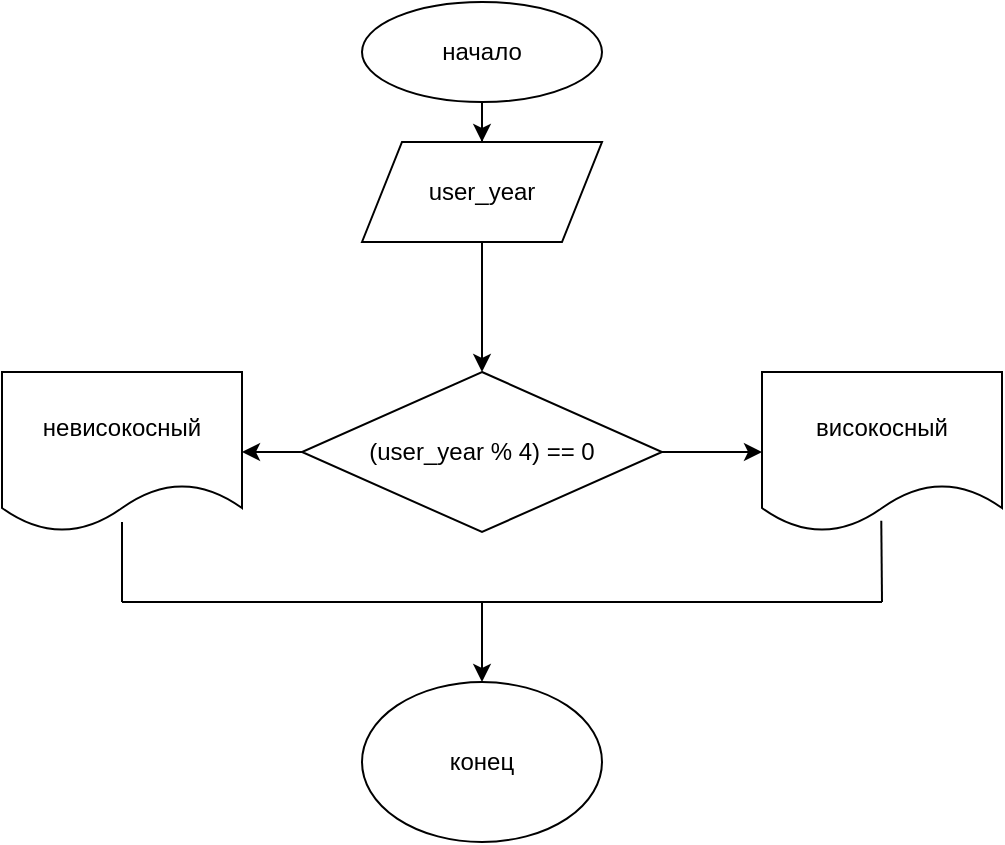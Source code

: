 <mxfile version="17.4.6" type="device"><diagram id="SKFYHHONOYE0iR8P5rpH" name="Page-1"><mxGraphModel dx="1038" dy="489" grid="1" gridSize="10" guides="1" tooltips="1" connect="1" arrows="1" fold="1" page="1" pageScale="1" pageWidth="827" pageHeight="1169" math="0" shadow="0"><root><mxCell id="0"/><mxCell id="1" parent="0"/><mxCell id="gidkVREZrjhby13Flnd1-3" value="" style="edgeStyle=orthogonalEdgeStyle;rounded=0;orthogonalLoop=1;jettySize=auto;html=1;" edge="1" parent="1" source="gidkVREZrjhby13Flnd1-1" target="gidkVREZrjhby13Flnd1-2"><mxGeometry relative="1" as="geometry"/></mxCell><mxCell id="gidkVREZrjhby13Flnd1-1" value="начало" style="ellipse;whiteSpace=wrap;html=1;" vertex="1" parent="1"><mxGeometry x="340" y="20" width="120" height="50" as="geometry"/></mxCell><mxCell id="gidkVREZrjhby13Flnd1-5" value="" style="edgeStyle=orthogonalEdgeStyle;rounded=0;orthogonalLoop=1;jettySize=auto;html=1;" edge="1" parent="1" source="gidkVREZrjhby13Flnd1-2" target="gidkVREZrjhby13Flnd1-4"><mxGeometry relative="1" as="geometry"/></mxCell><mxCell id="gidkVREZrjhby13Flnd1-2" value="user_year" style="shape=parallelogram;perimeter=parallelogramPerimeter;whiteSpace=wrap;html=1;fixedSize=1;" vertex="1" parent="1"><mxGeometry x="340" y="90" width="120" height="50" as="geometry"/></mxCell><mxCell id="gidkVREZrjhby13Flnd1-7" value="" style="edgeStyle=orthogonalEdgeStyle;rounded=0;orthogonalLoop=1;jettySize=auto;html=1;" edge="1" parent="1" source="gidkVREZrjhby13Flnd1-4" target="gidkVREZrjhby13Flnd1-6"><mxGeometry relative="1" as="geometry"/></mxCell><mxCell id="gidkVREZrjhby13Flnd1-9" value="" style="edgeStyle=orthogonalEdgeStyle;rounded=0;orthogonalLoop=1;jettySize=auto;html=1;" edge="1" parent="1" source="gidkVREZrjhby13Flnd1-4" target="gidkVREZrjhby13Flnd1-8"><mxGeometry relative="1" as="geometry"/></mxCell><mxCell id="gidkVREZrjhby13Flnd1-4" value="(user_year % 4) == 0" style="rhombus;whiteSpace=wrap;html=1;" vertex="1" parent="1"><mxGeometry x="310" y="205" width="180" height="80" as="geometry"/></mxCell><mxCell id="gidkVREZrjhby13Flnd1-6" value="високосный" style="shape=document;whiteSpace=wrap;html=1;boundedLbl=1;" vertex="1" parent="1"><mxGeometry x="540" y="205" width="120" height="80" as="geometry"/></mxCell><mxCell id="gidkVREZrjhby13Flnd1-8" value="невисокосный" style="shape=document;whiteSpace=wrap;html=1;boundedLbl=1;" vertex="1" parent="1"><mxGeometry x="160" y="205" width="120" height="80" as="geometry"/></mxCell><mxCell id="gidkVREZrjhby13Flnd1-12" value="" style="endArrow=classic;html=1;rounded=0;" edge="1" parent="1"><mxGeometry width="50" height="50" relative="1" as="geometry"><mxPoint x="400" y="320" as="sourcePoint"/><mxPoint x="400" y="360" as="targetPoint"/></mxGeometry></mxCell><mxCell id="gidkVREZrjhby13Flnd1-14" value="" style="endArrow=none;html=1;rounded=0;entryX=0.497;entryY=0.93;entryDx=0;entryDy=0;entryPerimeter=0;" edge="1" parent="1" target="gidkVREZrjhby13Flnd1-6"><mxGeometry width="50" height="50" relative="1" as="geometry"><mxPoint x="600" y="320" as="sourcePoint"/><mxPoint x="440" y="320" as="targetPoint"/></mxGeometry></mxCell><mxCell id="gidkVREZrjhby13Flnd1-15" value="" style="endArrow=none;html=1;rounded=0;" edge="1" parent="1"><mxGeometry width="50" height="50" relative="1" as="geometry"><mxPoint x="220" y="280" as="sourcePoint"/><mxPoint x="220" y="320" as="targetPoint"/></mxGeometry></mxCell><mxCell id="gidkVREZrjhby13Flnd1-16" value="" style="endArrow=none;html=1;rounded=0;" edge="1" parent="1"><mxGeometry width="50" height="50" relative="1" as="geometry"><mxPoint x="220" y="320" as="sourcePoint"/><mxPoint x="600" y="320" as="targetPoint"/></mxGeometry></mxCell><mxCell id="gidkVREZrjhby13Flnd1-17" value="конец" style="ellipse;whiteSpace=wrap;html=1;" vertex="1" parent="1"><mxGeometry x="340" y="360" width="120" height="80" as="geometry"/></mxCell></root></mxGraphModel></diagram></mxfile>